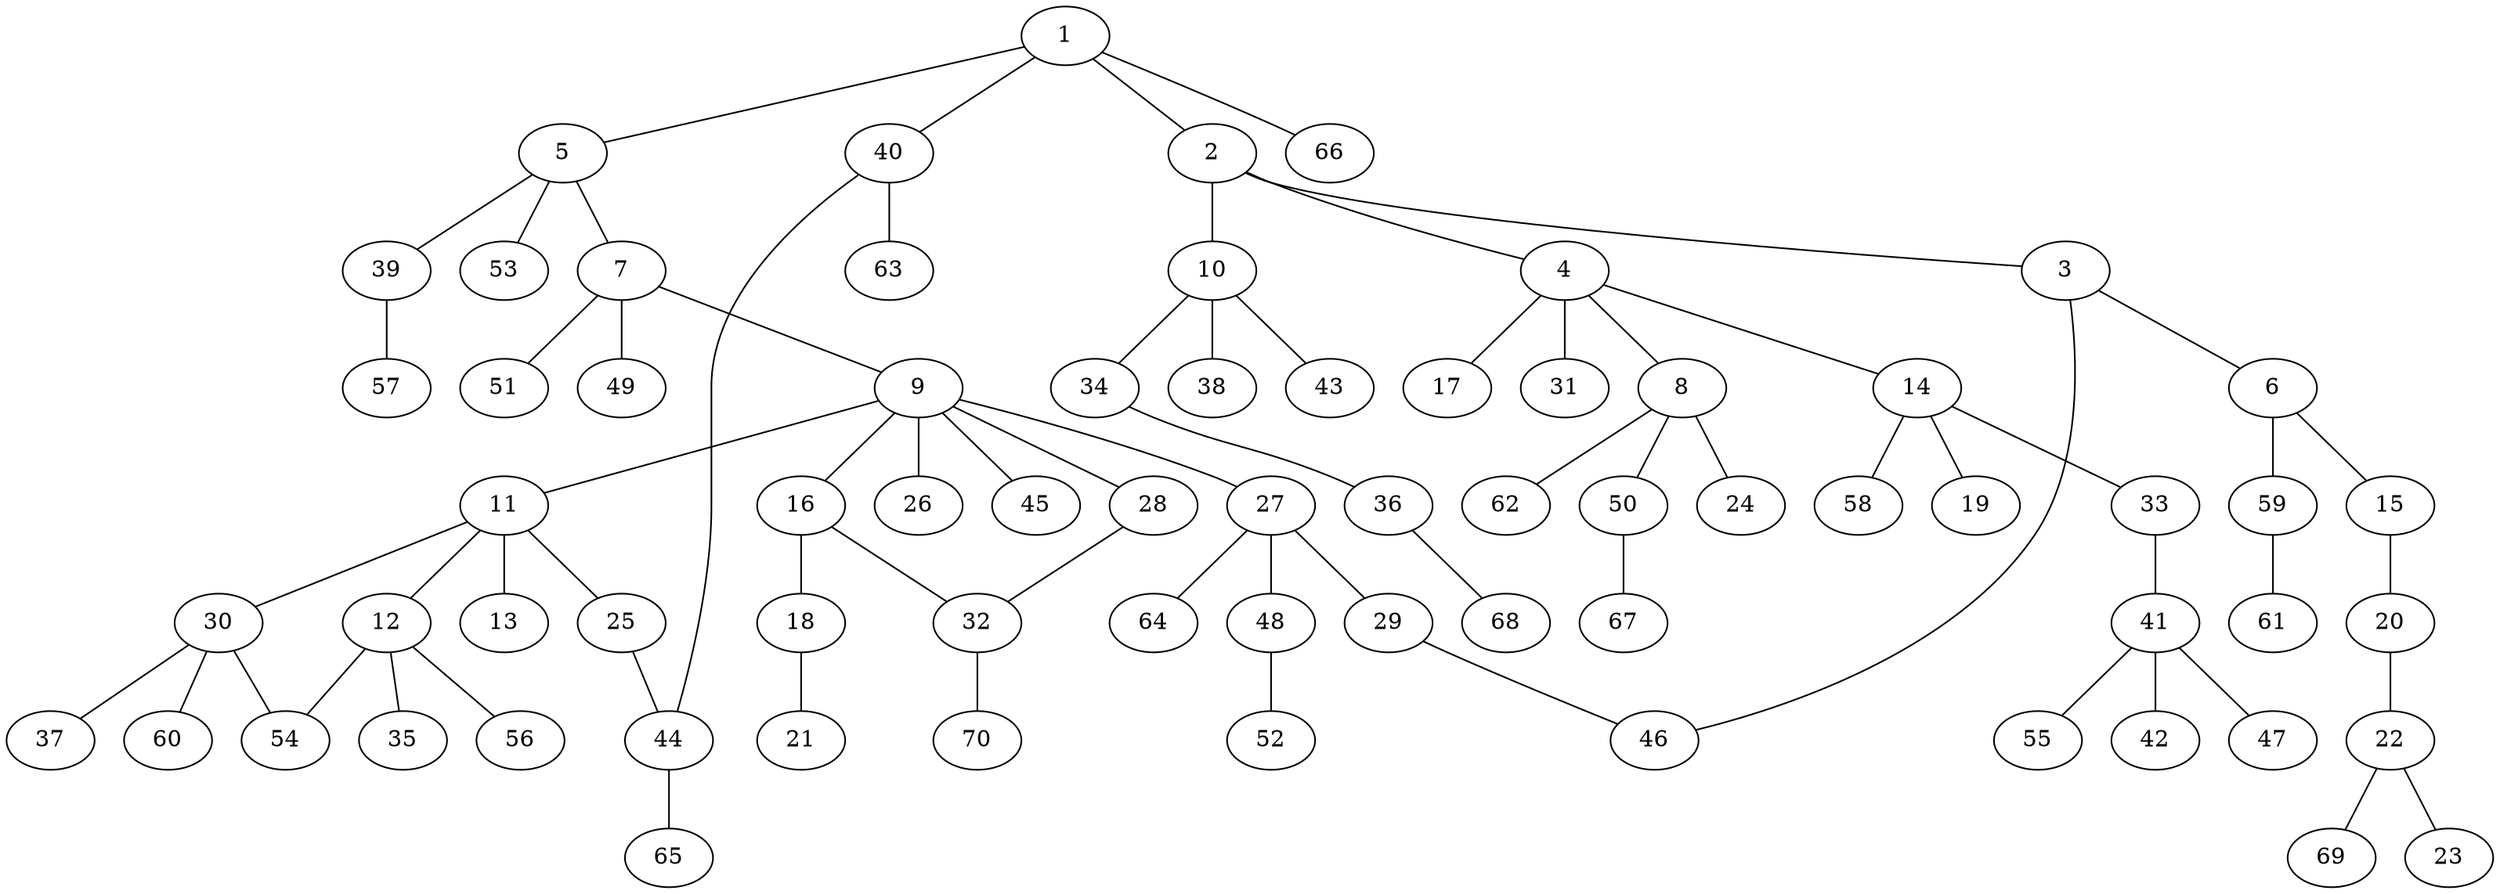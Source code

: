 graph graphname {1--2
1--5
1--40
1--66
2--3
2--4
2--10
3--6
3--46
4--8
4--14
4--17
4--31
5--7
5--39
5--53
6--15
6--59
7--9
7--49
7--51
8--24
8--50
8--62
9--11
9--16
9--26
9--27
9--28
9--45
10--34
10--38
10--43
11--12
11--13
11--25
11--30
12--35
12--54
12--56
14--19
14--33
14--58
15--20
16--18
16--32
18--21
20--22
22--23
22--69
25--44
27--29
27--48
27--64
28--32
29--46
30--37
30--54
30--60
32--70
33--41
34--36
36--68
39--57
40--44
40--63
41--42
41--47
41--55
44--65
48--52
50--67
59--61
}